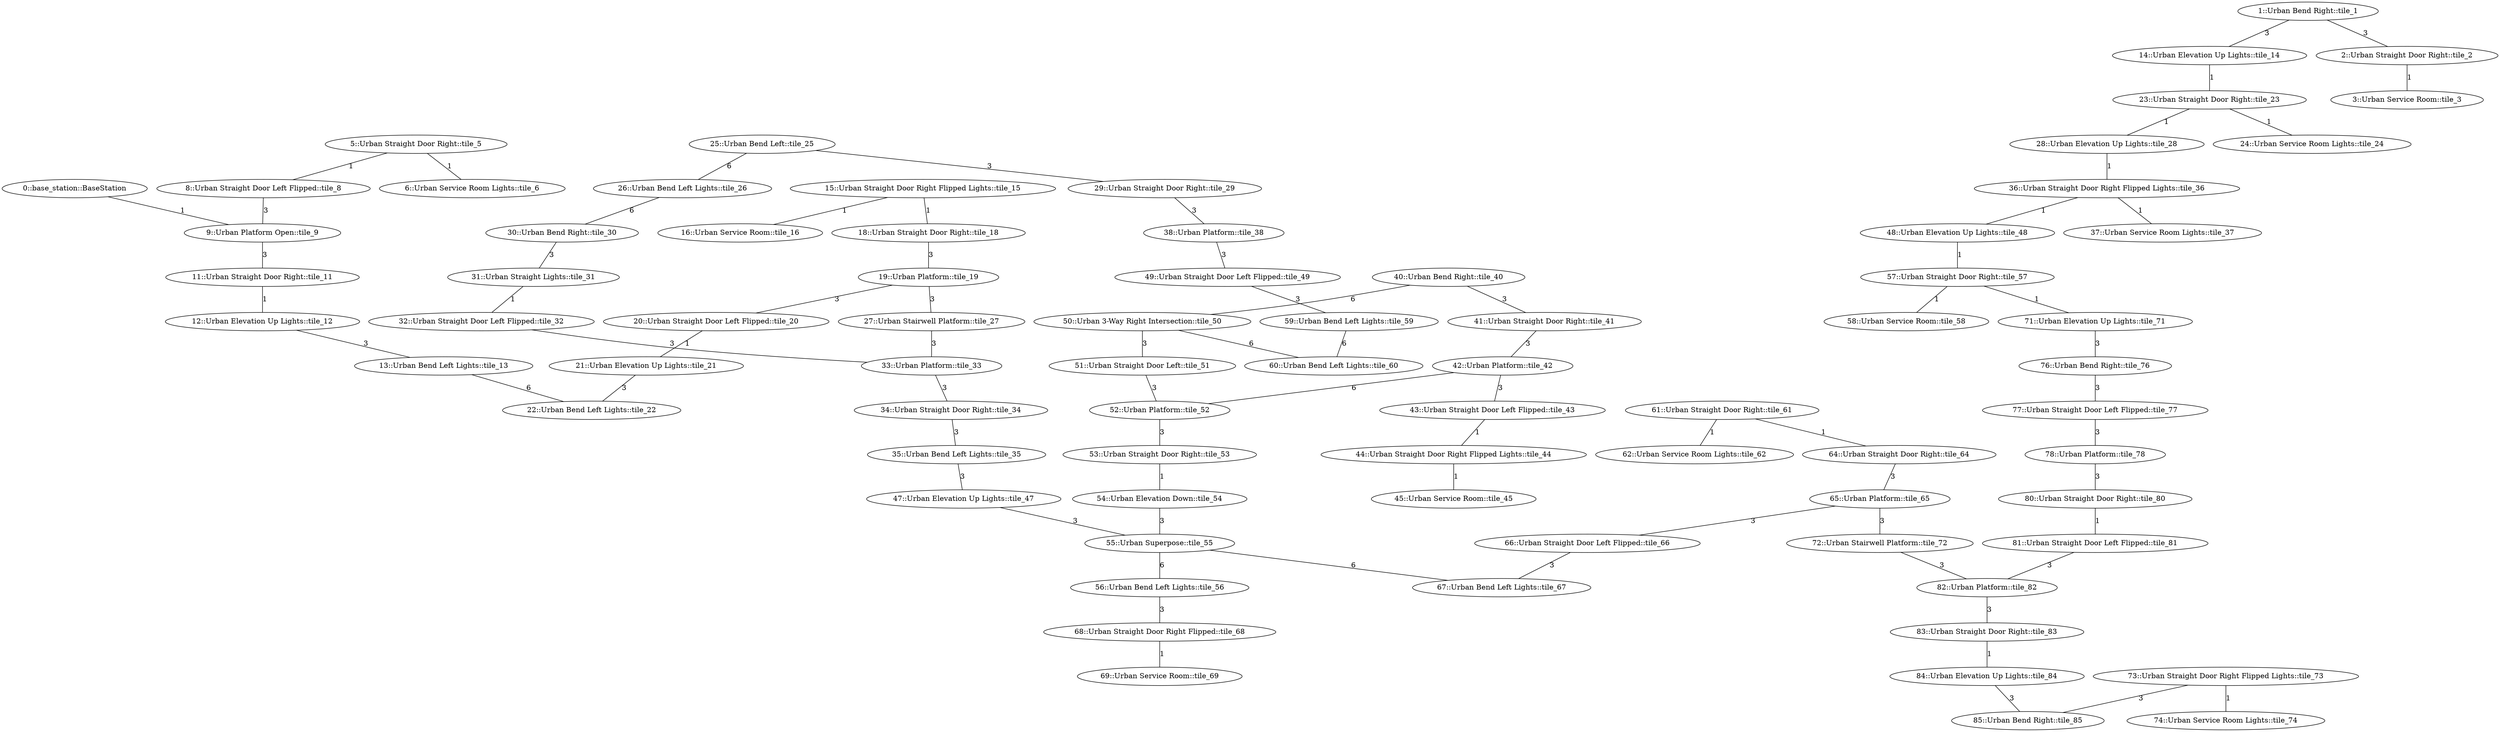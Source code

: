 /* Visibility graph for urban_circuit_practice_02.tsv */
/* Generated with the tile_tsv.py script: */
/*   tile_tsv.py urban_circuit_practice_02.tsv -\-graph-file urban_circuit_practice_02.dot -\-world-file urban_circuit_practice_02.world -\-world-name urban_circuit_practice_02 -\-scale_x 40 -\-scale_y 40 -\-urban -\-y0 32 -\-x0 -240 -\-level_type row_col -\-levels_buf 9 */

graph {
  /* ==== Vertices ==== */

  /* Base station / Staging area */
  0   [label="0::base_station::BaseStation"];

  1   [label="1::Urban Bend Right::tile_1"];
  2   [label="2::Urban Straight Door Right::tile_2"];
  3   [label="3::Urban Service Room::tile_3"];
  5   [label="5::Urban Straight Door Right::tile_5"];
  6   [label="6::Urban Service Room Lights::tile_6"];
  8   [label="8::Urban Straight Door Left Flipped::tile_8"];
  9   [label="9::Urban Platform Open::tile_9"];
  11  [label="11::Urban Straight Door Right::tile_11"];
  12  [label="12::Urban Elevation Up Lights::tile_12"];
  13  [label="13::Urban Bend Left Lights::tile_13"];
  14  [label="14::Urban Elevation Up Lights::tile_14"];
  15  [label="15::Urban Straight Door Right Flipped Lights::tile_15"];
  16  [label="16::Urban Service Room::tile_16"];
  18  [label="18::Urban Straight Door Right::tile_18"];
  19  [label="19::Urban Platform::tile_19"];
  20  [label="20::Urban Straight Door Left Flipped::tile_20"];
  21  [label="21::Urban Elevation Up Lights::tile_21"];
  22  [label="22::Urban Bend Left Lights::tile_22"];
  23  [label="23::Urban Straight Door Right::tile_23"];
  24  [label="24::Urban Service Room Lights::tile_24"];
  25  [label="25::Urban Bend Left::tile_25"];
  26  [label="26::Urban Bend Left Lights::tile_26"];
  27  [label="27::Urban Stairwell Platform::tile_27"];
  28  [label="28::Urban Elevation Up Lights::tile_28"];
  29  [label="29::Urban Straight Door Right::tile_29"];
  30  [label="30::Urban Bend Right::tile_30"];
  31  [label="31::Urban Straight Lights::tile_31"];
  32  [label="32::Urban Straight Door Left Flipped::tile_32"];
  33  [label="33::Urban Platform::tile_33"];
  34  [label="34::Urban Straight Door Right::tile_34"];
  35  [label="35::Urban Bend Left Lights::tile_35"];
  36  [label="36::Urban Straight Door Right Flipped Lights::tile_36"];
  37  [label="37::Urban Service Room Lights::tile_37"];
  38  [label="38::Urban Platform::tile_38"];
  40  [label="40::Urban Bend Right::tile_40"];
  41  [label="41::Urban Straight Door Right::tile_41"];
  42  [label="42::Urban Platform::tile_42"];
  43  [label="43::Urban Straight Door Left Flipped::tile_43"];
  44  [label="44::Urban Straight Door Right Flipped Lights::tile_44"];
  45  [label="45::Urban Service Room::tile_45"];
  47  [label="47::Urban Elevation Up Lights::tile_47"];
  48  [label="48::Urban Elevation Up Lights::tile_48"];
  49  [label="49::Urban Straight Door Left Flipped::tile_49"];
  50  [label="50::Urban 3-Way Right Intersection::tile_50"];
  51  [label="51::Urban Straight Door Left::tile_51"];
  52  [label="52::Urban Platform::tile_52"];
  53  [label="53::Urban Straight Door Right::tile_53"];
  54  [label="54::Urban Elevation Down::tile_54"];
  55  [label="55::Urban Superpose::tile_55"];
  56  [label="56::Urban Bend Left Lights::tile_56"];
  57  [label="57::Urban Straight Door Right::tile_57"];
  58  [label="58::Urban Service Room::tile_58"];
  59  [label="59::Urban Bend Left Lights::tile_59"];
  60  [label="60::Urban Bend Left Lights::tile_60"];
  61  [label="61::Urban Straight Door Right::tile_61"];
  62  [label="62::Urban Service Room Lights::tile_62"];
  64  [label="64::Urban Straight Door Right::tile_64"];
  65  [label="65::Urban Platform::tile_65"];
  66  [label="66::Urban Straight Door Left Flipped::tile_66"];
  67  [label="67::Urban Bend Left Lights::tile_67"];
  68  [label="68::Urban Straight Door Right Flipped::tile_68"];
  69  [label="69::Urban Service Room::tile_69"];
  71  [label="71::Urban Elevation Up Lights::tile_71"];
  72  [label="72::Urban Stairwell Platform::tile_72"];
  73  [label="73::Urban Straight Door Right Flipped Lights::tile_73"];
  74  [label="74::Urban Service Room Lights::tile_74"];
  76  [label="76::Urban Bend Right::tile_76"];
  77  [label="77::Urban Straight Door Left Flipped::tile_77"];
  78  [label="78::Urban Platform::tile_78"];
  80  [label="80::Urban Straight Door Right::tile_80"];
  81  [label="81::Urban Straight Door Left Flipped::tile_81"];
  82  [label="82::Urban Platform::tile_82"];
  83  [label="83::Urban Straight Door Right::tile_83"];
  84  [label="84::Urban Elevation Up Lights::tile_84"];
  85  [label="85::Urban Bend Right::tile_85"];

  /* ==== Edges ==== */

  /* Base station */
  0  -- 9   [label=1];
  1  -- 2   [label=3];
  1  -- 14  [label=3];
  5  -- 8   [label=1];
  8  -- 9   [label=3];
  9  -- 11  [label=3];
  11 -- 12  [label=1];
  12 -- 13  [label=3];
  13 -- 22  [label=6];
  14 -- 23  [label=1];
  15 -- 18  [label=1];
  18 -- 19  [label=3];
  19 -- 20  [label=3];
  19 -- 27  [label=3];
  20 -- 21  [label=1];
  21 -- 22  [label=3];
  23 -- 28  [label=1];
  25 -- 26  [label=6];
  25 -- 29  [label=3];
  26 -- 30  [label=6];
  27 -- 33  [label=3];
  28 -- 36  [label=1];
  29 -- 38  [label=3];
  30 -- 31  [label=3];
  31 -- 32  [label=1];
  32 -- 33  [label=3];
  33 -- 34  [label=3];
  34 -- 35  [label=3];
  35 -- 47  [label=3];
  36 -- 48  [label=1];
  38 -- 49  [label=3];
  40 -- 41  [label=3];
  40 -- 50  [label=6];  /* Intersection */
  41 -- 42  [label=3];
  42 -- 43  [label=3];
  42 -- 52  [label=6];
  43 -- 44  [label=1];
  47 -- 55  [label=3];  /* Intersection */
  48 -- 57  [label=1];
  49 -- 59  [label=3];
  50 -- 51  [label=3];  /* Intersection */
  50 -- 60  [label=6];  /* Intersection */
  51 -- 52  [label=3];
  52 -- 53  [label=3];
  53 -- 54  [label=1];
  54 -- 55  [label=3];  /* Intersection */
  55 -- 56  [label=6];  /* Intersection */
  55 -- 67  [label=6];  /* Intersection */
  56 -- 68  [label=3];
  57 -- 71  [label=1];
  59 -- 60  [label=6];
  61 -- 64  [label=1];
  64 -- 65  [label=3];
  65 -- 66  [label=3];
  65 -- 72  [label=3];
  66 -- 67  [label=3];
  71 -- 76  [label=3];
  72 -- 82  [label=3];
  73 -- 85  [label=3];
  76 -- 77  [label=3];
  77 -- 78  [label=3];
  78 -- 80  [label=3];
  80 -- 81  [label=1];
  81 -- 82  [label=3];
  82 -- 83  [label=3];
  83 -- 84  [label=1];
  84 -- 85  [label=3];
  2  -- 3   [label=1];
  5  -- 6   [label=1];
  15 -- 16  [label=1];
  23 -- 24  [label=1];
  36 -- 37  [label=1];
  44 -- 45  [label=1];
  57 -- 58  [label=1];
  61 -- 62  [label=1];
  68 -- 69  [label=1];
  73 -- 74  [label=1];
}
